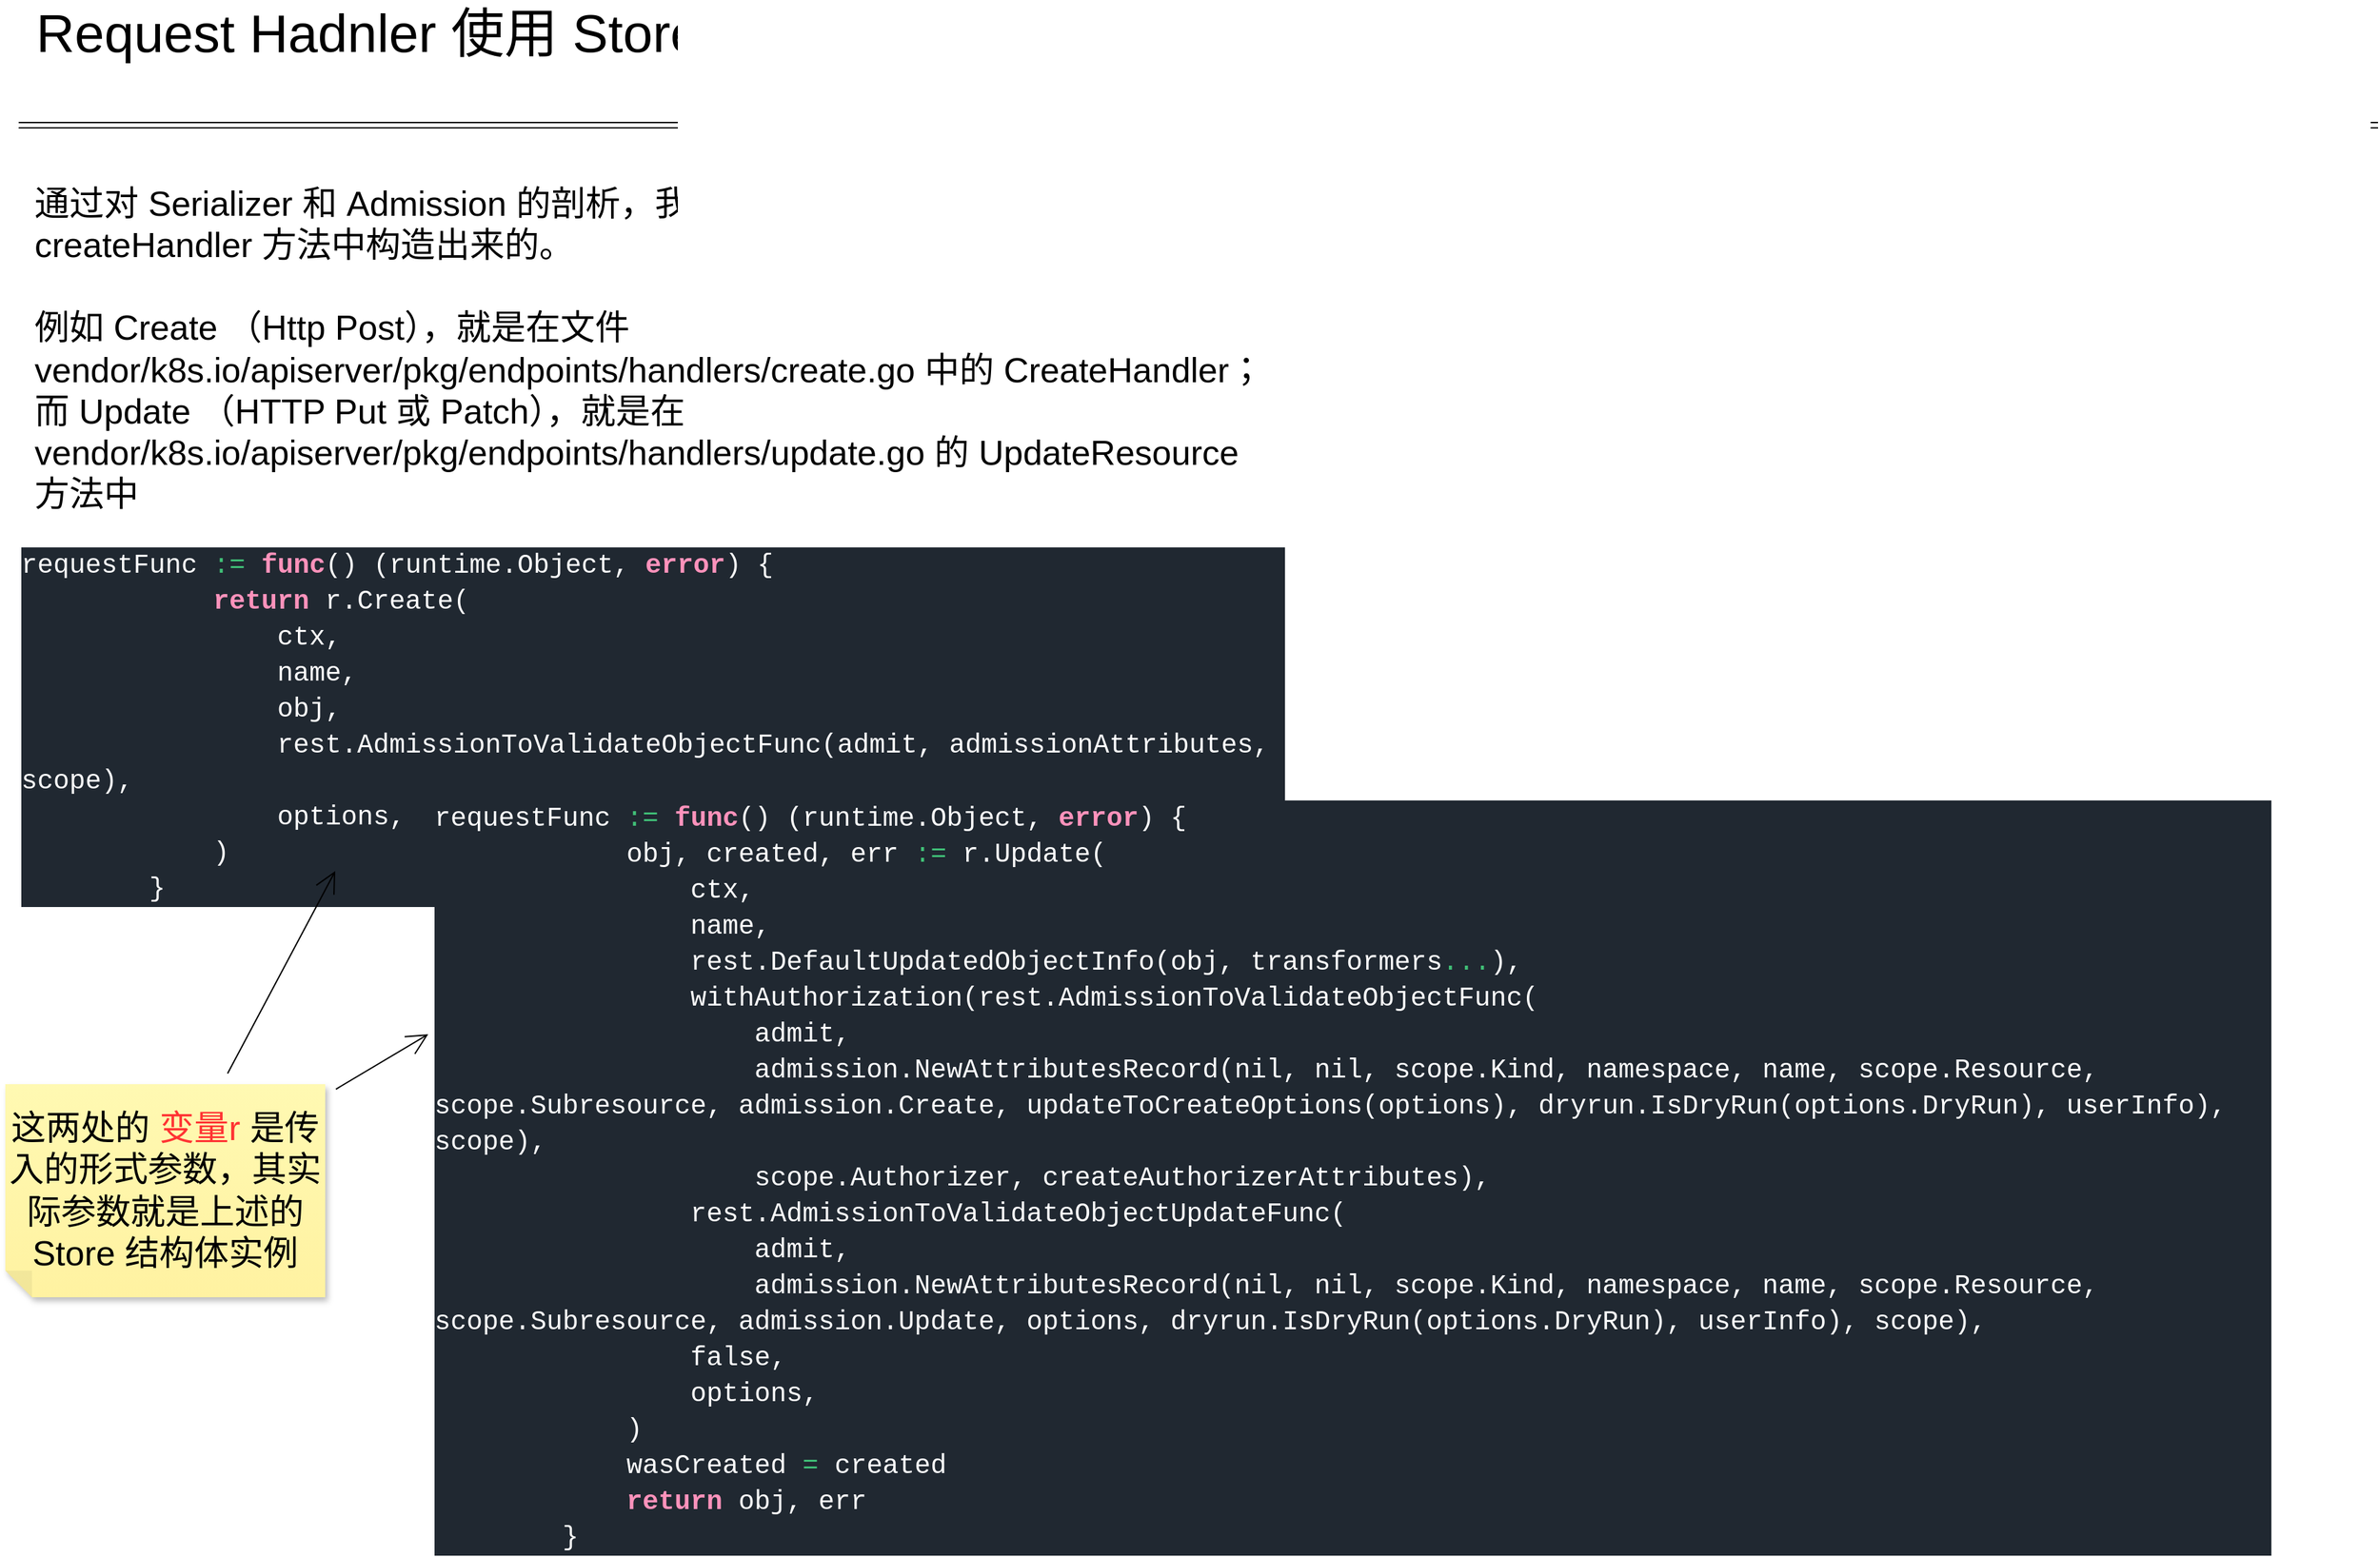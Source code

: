 <mxfile>
    <diagram id="GGv4FI6PBGKyeqF4yswH" name="第 1 页">
        <mxGraphModel dx="3223" dy="3685" grid="1" gridSize="10" guides="1" tooltips="1" connect="1" arrows="1" fold="1" page="1" pageScale="1" pageWidth="827" pageHeight="1169" math="0" shadow="0">
            <root>
                <mxCell id="0"/>
                <mxCell id="1" parent="0"/>
                <UserObject label="Request Hadnler 使用 Store 来响应 Http Request" id="2">
                    <mxCell style="text;strokeColor=none;fillColor=none;html=1;align=center;verticalAlign=middle;whiteSpace=wrap;rounded=0;fontSize=40;" parent="1" vertex="1">
                        <mxGeometry x="-810" y="-90" width="900" height="40" as="geometry"/>
                    </mxCell>
                </UserObject>
                <mxCell id="11" value="" style="edgeStyle=none;orthogonalLoop=1;jettySize=auto;html=1;rounded=0;fontSize=30;endArrow=open;sourcePerimeterSpacing=8;targetPerimeterSpacing=8;curved=1;shape=link;" parent="1" edge="1">
                    <mxGeometry width="140" relative="1" as="geometry">
                        <mxPoint x="-810" as="sourcePoint"/>
                        <mxPoint x="960" as="targetPoint"/>
                        <Array as="points"/>
                    </mxGeometry>
                </mxCell>
                <mxCell id="15" value="通过对 Serializer 和 Admission 的剖析，我们得知 Http 请求最终会是在诸如 createHandler 方法中构造出来的。&lt;br&gt;&lt;br&gt;例如 Create （Http Post），就是在文件 vendor/k8s.io/apiserver/pkg/endpoints/handlers/create.go 中的 CreateHandler；&lt;br&gt;而 Update （HTTP Put 或 Patch），就是在 vendor/k8s.io/apiserver/pkg/endpoints/handlers/update.go 的 UpdateResource 方法中" style="text;strokeColor=none;align=left;fillColor=none;html=1;verticalAlign=middle;whiteSpace=wrap;rounded=0;fontSize=26;" vertex="1" parent="1">
                    <mxGeometry x="-800" y="35" width="930" height="265" as="geometry"/>
                </mxCell>
                <mxCell id="16" value="&lt;div style=&quot;color: rgb(255, 255, 255); background-color: rgb(32, 40, 49); font-family: Consolas, &amp;quot;Courier New&amp;quot;, monospace; font-weight: normal; font-size: 20px; line-height: 27px;&quot;&gt;&lt;div&gt;&lt;span style=&quot;color: #ffffff;&quot;&gt;requestFunc &lt;/span&gt;&lt;span style=&quot;color: #40bf77;&quot;&gt;:=&lt;/span&gt;&lt;span style=&quot;color: #ffffff;&quot;&gt; &lt;/span&gt;&lt;span style=&quot;color: #ff92bb;font-weight: bold;&quot;&gt;func&lt;/span&gt;&lt;span style=&quot;color: #ffffff;&quot;&gt;() (runtime.Object, &lt;/span&gt;&lt;span style=&quot;color: #ff92bb;font-weight: bold;&quot;&gt;error&lt;/span&gt;&lt;span style=&quot;color: #ffffff;&quot;&gt;) {&lt;/span&gt;&lt;/div&gt;&lt;div&gt;&lt;span style=&quot;color: #ffffff;&quot;&gt;&amp;nbsp; &amp;nbsp; &amp;nbsp; &amp;nbsp; &amp;nbsp; &amp;nbsp; &lt;/span&gt;&lt;span style=&quot;color: #ff92bb;font-weight: bold;&quot;&gt;return&lt;/span&gt;&lt;span style=&quot;color: #ffffff;&quot;&gt; r.Create(&lt;/span&gt;&lt;/div&gt;&lt;div&gt;&lt;span style=&quot;color: #ffffff;&quot;&gt;&amp;nbsp; &amp;nbsp; &amp;nbsp; &amp;nbsp; &amp;nbsp; &amp;nbsp; &amp;nbsp; &amp;nbsp; ctx,&lt;/span&gt;&lt;/div&gt;&lt;div&gt;&lt;span style=&quot;color: #ffffff;&quot;&gt;&amp;nbsp; &amp;nbsp; &amp;nbsp; &amp;nbsp; &amp;nbsp; &amp;nbsp; &amp;nbsp; &amp;nbsp; name,&lt;/span&gt;&lt;/div&gt;&lt;div&gt;&lt;span style=&quot;color: #ffffff;&quot;&gt;&amp;nbsp; &amp;nbsp; &amp;nbsp; &amp;nbsp; &amp;nbsp; &amp;nbsp; &amp;nbsp; &amp;nbsp; obj,&lt;/span&gt;&lt;/div&gt;&lt;div&gt;&lt;span style=&quot;color: #ffffff;&quot;&gt;&amp;nbsp; &amp;nbsp; &amp;nbsp; &amp;nbsp; &amp;nbsp; &amp;nbsp; &amp;nbsp; &amp;nbsp; rest.AdmissionToValidateObjectFunc(admit, admissionAttributes, scope),&lt;/span&gt;&lt;/div&gt;&lt;div&gt;&lt;span style=&quot;color: #ffffff;&quot;&gt;&amp;nbsp; &amp;nbsp; &amp;nbsp; &amp;nbsp; &amp;nbsp; &amp;nbsp; &amp;nbsp; &amp;nbsp; options,&lt;/span&gt;&lt;/div&gt;&lt;div&gt;&lt;span style=&quot;color: #ffffff;&quot;&gt;&amp;nbsp; &amp;nbsp; &amp;nbsp; &amp;nbsp; &amp;nbsp; &amp;nbsp; )&lt;/span&gt;&lt;/div&gt;&lt;div&gt;&lt;span style=&quot;color: #ffffff;&quot;&gt;&amp;nbsp; &amp;nbsp; &amp;nbsp; &amp;nbsp; }&lt;/span&gt;&lt;/div&gt;&lt;/div&gt;" style="text;whiteSpace=wrap;html=1;fontSize=26;" vertex="1" parent="1">
                    <mxGeometry x="-810" y="310" width="950" height="250" as="geometry"/>
                </mxCell>
                <mxCell id="19" value="&lt;div style=&quot;color: rgb(255, 255, 255); background-color: rgb(32, 40, 49); font-family: Consolas, &amp;quot;Courier New&amp;quot;, monospace; font-weight: normal; font-size: 20px; line-height: 27px;&quot;&gt;&lt;div&gt;&lt;span style=&quot;color: #ffffff;&quot;&gt;requestFunc &lt;/span&gt;&lt;span style=&quot;color: #40bf77;&quot;&gt;:=&lt;/span&gt;&lt;span style=&quot;color: #ffffff;&quot;&gt; &lt;/span&gt;&lt;span style=&quot;color: #ff92bb;font-weight: bold;&quot;&gt;func&lt;/span&gt;&lt;span style=&quot;color: #ffffff;&quot;&gt;() (runtime.Object, &lt;/span&gt;&lt;span style=&quot;color: #ff92bb;font-weight: bold;&quot;&gt;error&lt;/span&gt;&lt;span style=&quot;color: #ffffff;&quot;&gt;) {&lt;/span&gt;&lt;/div&gt;&lt;div&gt;&lt;span style=&quot;color: #ffffff;&quot;&gt;&amp;nbsp; &amp;nbsp; &amp;nbsp; &amp;nbsp; &amp;nbsp; &amp;nbsp; obj, created, err &lt;/span&gt;&lt;span style=&quot;color: #40bf77;&quot;&gt;:=&lt;/span&gt;&lt;span style=&quot;color: #ffffff;&quot;&gt; r.Update(&lt;/span&gt;&lt;/div&gt;&lt;div&gt;&lt;span style=&quot;color: #ffffff;&quot;&gt;&amp;nbsp; &amp;nbsp; &amp;nbsp; &amp;nbsp; &amp;nbsp; &amp;nbsp; &amp;nbsp; &amp;nbsp; ctx,&lt;/span&gt;&lt;/div&gt;&lt;div&gt;&lt;span style=&quot;color: #ffffff;&quot;&gt;&amp;nbsp; &amp;nbsp; &amp;nbsp; &amp;nbsp; &amp;nbsp; &amp;nbsp; &amp;nbsp; &amp;nbsp; name,&lt;/span&gt;&lt;/div&gt;&lt;div&gt;&lt;span style=&quot;color: #ffffff;&quot;&gt;&amp;nbsp; &amp;nbsp; &amp;nbsp; &amp;nbsp; &amp;nbsp; &amp;nbsp; &amp;nbsp; &amp;nbsp; rest.DefaultUpdatedObjectInfo(obj, transformers&lt;/span&gt;&lt;span style=&quot;color: #40bf77;&quot;&gt;...&lt;/span&gt;&lt;span style=&quot;color: #ffffff;&quot;&gt;),&lt;/span&gt;&lt;/div&gt;&lt;div&gt;&lt;span style=&quot;color: #ffffff;&quot;&gt;&amp;nbsp; &amp;nbsp; &amp;nbsp; &amp;nbsp; &amp;nbsp; &amp;nbsp; &amp;nbsp; &amp;nbsp; withAuthorization(rest.AdmissionToValidateObjectFunc(&lt;/span&gt;&lt;/div&gt;&lt;div&gt;&lt;span style=&quot;color: #ffffff;&quot;&gt;&amp;nbsp; &amp;nbsp; &amp;nbsp; &amp;nbsp; &amp;nbsp; &amp;nbsp; &amp;nbsp; &amp;nbsp; &amp;nbsp; &amp;nbsp; admit,&lt;/span&gt;&lt;/div&gt;&lt;div&gt;&lt;span style=&quot;color: #ffffff;&quot;&gt;&amp;nbsp; &amp;nbsp; &amp;nbsp; &amp;nbsp; &amp;nbsp; &amp;nbsp; &amp;nbsp; &amp;nbsp; &amp;nbsp; &amp;nbsp; admission.NewAttributesRecord(nil, nil, scope.Kind, namespace, name, scope.Resource, scope.Subresource, admission.Create, updateToCreateOptions(options), dryrun.IsDryRun(options.DryRun), userInfo), scope),&lt;/span&gt;&lt;/div&gt;&lt;div&gt;&lt;span style=&quot;color: #ffffff;&quot;&gt;&amp;nbsp; &amp;nbsp; &amp;nbsp; &amp;nbsp; &amp;nbsp; &amp;nbsp; &amp;nbsp; &amp;nbsp; &amp;nbsp; &amp;nbsp; scope.Authorizer, createAuthorizerAttributes),&lt;/span&gt;&lt;/div&gt;&lt;div&gt;&lt;span style=&quot;color: #ffffff;&quot;&gt;&amp;nbsp; &amp;nbsp; &amp;nbsp; &amp;nbsp; &amp;nbsp; &amp;nbsp; &amp;nbsp; &amp;nbsp; rest.AdmissionToValidateObjectUpdateFunc(&lt;/span&gt;&lt;/div&gt;&lt;div&gt;&lt;span style=&quot;color: #ffffff;&quot;&gt;&amp;nbsp; &amp;nbsp; &amp;nbsp; &amp;nbsp; &amp;nbsp; &amp;nbsp; &amp;nbsp; &amp;nbsp; &amp;nbsp; &amp;nbsp; admit,&lt;/span&gt;&lt;/div&gt;&lt;div&gt;&lt;span style=&quot;color: #ffffff;&quot;&gt;&amp;nbsp; &amp;nbsp; &amp;nbsp; &amp;nbsp; &amp;nbsp; &amp;nbsp; &amp;nbsp; &amp;nbsp; &amp;nbsp; &amp;nbsp; admission.NewAttributesRecord(nil, nil, scope.Kind, namespace, name, scope.Resource, scope.Subresource, admission.Update, options, dryrun.IsDryRun(options.DryRun), userInfo), scope),&lt;/span&gt;&lt;/div&gt;&lt;div&gt;&lt;span style=&quot;color: #ffffff;&quot;&gt;&amp;nbsp; &amp;nbsp; &amp;nbsp; &amp;nbsp; &amp;nbsp; &amp;nbsp; &amp;nbsp; &amp;nbsp; false,&lt;/span&gt;&lt;/div&gt;&lt;div&gt;&lt;span style=&quot;color: #ffffff;&quot;&gt;&amp;nbsp; &amp;nbsp; &amp;nbsp; &amp;nbsp; &amp;nbsp; &amp;nbsp; &amp;nbsp; &amp;nbsp; options,&lt;/span&gt;&lt;/div&gt;&lt;div&gt;&lt;span style=&quot;color: #ffffff;&quot;&gt;&amp;nbsp; &amp;nbsp; &amp;nbsp; &amp;nbsp; &amp;nbsp; &amp;nbsp; )&lt;/span&gt;&lt;/div&gt;&lt;div&gt;&lt;span style=&quot;color: #ffffff;&quot;&gt;&amp;nbsp; &amp;nbsp; &amp;nbsp; &amp;nbsp; &amp;nbsp; &amp;nbsp; wasCreated &lt;/span&gt;&lt;span style=&quot;color: #40bf77;&quot;&gt;=&lt;/span&gt;&lt;span style=&quot;color: #ffffff;&quot;&gt; created&lt;/span&gt;&lt;/div&gt;&lt;div&gt;&lt;span style=&quot;color: #ffffff;&quot;&gt;&amp;nbsp; &amp;nbsp; &amp;nbsp; &amp;nbsp; &amp;nbsp; &amp;nbsp; &lt;/span&gt;&lt;span style=&quot;color: #ff92bb;font-weight: bold;&quot;&gt;return&lt;/span&gt;&lt;span style=&quot;color: #ffffff;&quot;&gt; obj, err&lt;/span&gt;&lt;/div&gt;&lt;div&gt;&lt;span style=&quot;color: #ffffff;&quot;&gt;&amp;nbsp; &amp;nbsp; &amp;nbsp; &amp;nbsp; }&lt;/span&gt;&lt;/div&gt;&lt;/div&gt;" style="text;whiteSpace=wrap;html=1;fontSize=26;" vertex="1" parent="1">
                    <mxGeometry x="-500" y="500" width="1380" height="560" as="geometry"/>
                </mxCell>
                <mxCell id="21" style="edgeStyle=none;curved=1;rounded=0;orthogonalLoop=1;jettySize=auto;html=1;entryX=0.25;entryY=1;entryDx=0;entryDy=0;fontSize=26;fontColor=#FF3333;endArrow=open;startSize=14;endSize=14;sourcePerimeterSpacing=8;targetPerimeterSpacing=8;" edge="1" parent="1" source="20" target="16">
                    <mxGeometry relative="1" as="geometry"/>
                </mxCell>
                <mxCell id="29" style="edgeStyle=none;curved=1;rounded=0;orthogonalLoop=1;jettySize=auto;html=1;entryX=-0.002;entryY=0.326;entryDx=0;entryDy=0;entryPerimeter=0;fontSize=26;fontColor=#FF3333;endArrow=open;startSize=14;endSize=14;sourcePerimeterSpacing=8;targetPerimeterSpacing=8;" edge="1" parent="1" source="20" target="19">
                    <mxGeometry relative="1" as="geometry"/>
                </mxCell>
                <mxCell id="20" value="这两处的 &lt;font color=&quot;#ff3333&quot;&gt;变量r&lt;/font&gt; 是传入的形式参数，其实际参数就是上述的 Store 结构体实例" style="shape=note;whiteSpace=wrap;html=1;backgroundOutline=1;fontColor=#000000;darkOpacity=0.05;fillColor=#FFF9B2;strokeColor=none;fillStyle=solid;direction=west;gradientDirection=north;gradientColor=#FFF2A1;shadow=1;size=20;pointerEvents=1;fontSize=26;" vertex="1" parent="1">
                    <mxGeometry x="-820" y="720" width="240" height="160" as="geometry"/>
                </mxCell>
            </root>
        </mxGraphModel>
    </diagram>
</mxfile>